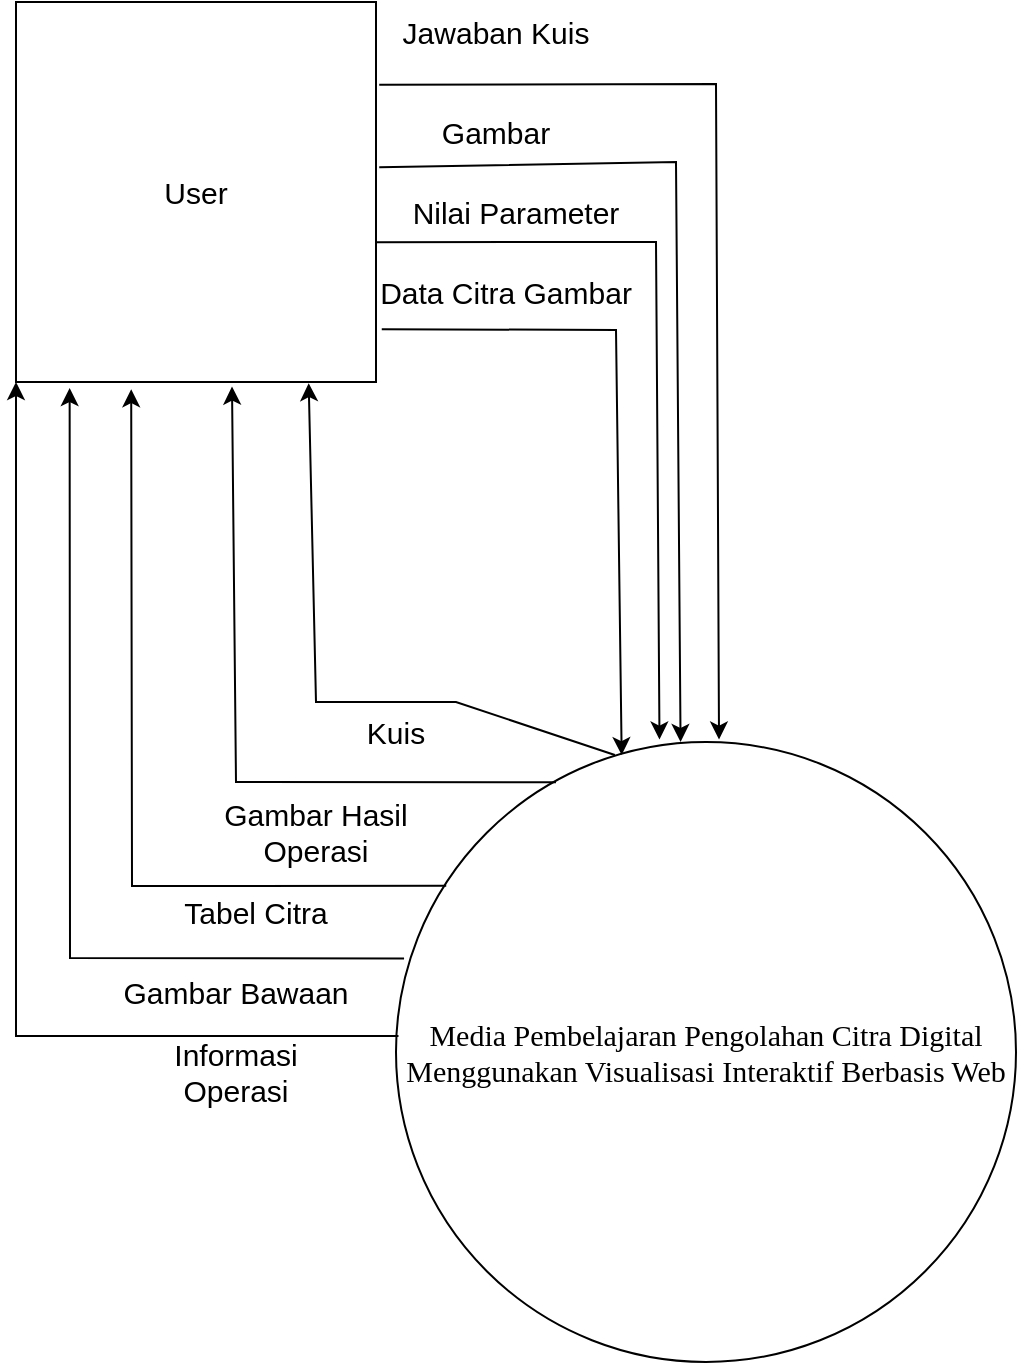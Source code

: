 <mxfile version="24.7.14">
  <diagram name="Page-1" id="KI4ld7LmEkV1bPh1zsLP">
    <mxGraphModel dx="1302" dy="725" grid="1" gridSize="10" guides="1" tooltips="1" connect="1" arrows="1" fold="1" page="1" pageScale="1" pageWidth="850" pageHeight="1100" math="0" shadow="0">
      <root>
        <mxCell id="0" />
        <mxCell id="1" parent="0" />
        <mxCell id="lghi4wq8eS88bpXC95zE-7" value="&lt;font style=&quot;font-size: 15px;&quot; face=&quot;Times New Roman&quot;&gt;Media Pembelajaran Pengolahan Citra Digital Menggunakan Visualisasi Interaktif Berbasis Web&lt;/font&gt;" style="ellipse;whiteSpace=wrap;html=1;aspect=fixed;" parent="1" vertex="1">
          <mxGeometry x="270" y="490" width="310" height="310" as="geometry" />
        </mxCell>
        <mxCell id="lghi4wq8eS88bpXC95zE-9" value="&lt;font style=&quot;font-size: 15px;&quot;&gt;User&lt;/font&gt;" style="rounded=0;whiteSpace=wrap;html=1;" parent="1" vertex="1">
          <mxGeometry x="80" y="120" width="180" height="190" as="geometry" />
        </mxCell>
        <mxCell id="lghi4wq8eS88bpXC95zE-18" value="" style="endArrow=classic;html=1;rounded=0;exitX=1.016;exitY=0.861;exitDx=0;exitDy=0;entryX=0.364;entryY=0.021;entryDx=0;entryDy=0;entryPerimeter=0;exitPerimeter=0;" parent="1" source="lghi4wq8eS88bpXC95zE-9" target="lghi4wq8eS88bpXC95zE-7" edge="1">
          <mxGeometry width="50" height="50" relative="1" as="geometry">
            <mxPoint x="360" y="187" as="sourcePoint" />
            <mxPoint x="440" y="480" as="targetPoint" />
            <Array as="points">
              <mxPoint x="380" y="284" />
            </Array>
          </mxGeometry>
        </mxCell>
        <mxCell id="lghi4wq8eS88bpXC95zE-25" value="" style="endArrow=classic;html=1;rounded=0;exitX=0.004;exitY=0.474;exitDx=0;exitDy=0;exitPerimeter=0;entryX=0;entryY=1;entryDx=0;entryDy=0;" parent="1" source="lghi4wq8eS88bpXC95zE-7" edge="1" target="lghi4wq8eS88bpXC95zE-9">
          <mxGeometry width="50" height="50" relative="1" as="geometry">
            <mxPoint x="210" y="270" as="sourcePoint" />
            <mxPoint x="120" y="350" as="targetPoint" />
            <Array as="points">
              <mxPoint x="80" y="637" />
            </Array>
          </mxGeometry>
        </mxCell>
        <mxCell id="lghi4wq8eS88bpXC95zE-26" value="&lt;span style=&quot;font-size: 15px;&quot;&gt;Informasi Operasi&lt;/span&gt;" style="text;html=1;align=center;verticalAlign=middle;whiteSpace=wrap;rounded=0;rotation=0;" parent="1" vertex="1">
          <mxGeometry x="130" y="640" width="120" height="30" as="geometry" />
        </mxCell>
        <mxCell id="YNYmFADTc_teo_zQkmza-1" value="" style="endArrow=classic;html=1;rounded=0;exitX=0.013;exitY=0.349;exitDx=0;exitDy=0;exitPerimeter=0;entryX=0.149;entryY=1.016;entryDx=0;entryDy=0;entryPerimeter=0;" edge="1" parent="1" source="lghi4wq8eS88bpXC95zE-7" target="lghi4wq8eS88bpXC95zE-9">
          <mxGeometry width="50" height="50" relative="1" as="geometry">
            <mxPoint x="281" y="647" as="sourcePoint" />
            <mxPoint x="100" y="300" as="targetPoint" />
            <Array as="points">
              <mxPoint x="107" y="598" />
            </Array>
          </mxGeometry>
        </mxCell>
        <mxCell id="YNYmFADTc_teo_zQkmza-3" value="&lt;span style=&quot;font-size: 15px;&quot;&gt;Gambar Bawaan&lt;/span&gt;" style="text;html=1;align=center;verticalAlign=middle;whiteSpace=wrap;rounded=0;rotation=0;" vertex="1" parent="1">
          <mxGeometry x="130" y="600" width="120" height="30" as="geometry" />
        </mxCell>
        <mxCell id="YNYmFADTc_teo_zQkmza-4" value="" style="endArrow=classic;html=1;rounded=0;exitX=0.081;exitY=0.232;exitDx=0;exitDy=0;exitPerimeter=0;entryX=0.32;entryY=1.019;entryDx=0;entryDy=0;entryPerimeter=0;" edge="1" parent="1" source="lghi4wq8eS88bpXC95zE-7" target="lghi4wq8eS88bpXC95zE-9">
          <mxGeometry width="50" height="50" relative="1" as="geometry">
            <mxPoint x="284" y="608" as="sourcePoint" />
            <mxPoint x="117" y="313" as="targetPoint" />
            <Array as="points">
              <mxPoint x="138" y="562" />
            </Array>
          </mxGeometry>
        </mxCell>
        <mxCell id="YNYmFADTc_teo_zQkmza-5" value="&lt;span style=&quot;font-size: 15px;&quot;&gt;Tabel Citra&lt;/span&gt;" style="text;html=1;align=center;verticalAlign=middle;whiteSpace=wrap;rounded=0;rotation=0;" vertex="1" parent="1">
          <mxGeometry x="140" y="560" width="120" height="30" as="geometry" />
        </mxCell>
        <mxCell id="YNYmFADTc_teo_zQkmza-6" value="" style="endArrow=classic;html=1;rounded=0;exitX=0.258;exitY=0.065;exitDx=0;exitDy=0;entryX=0.6;entryY=1.012;entryDx=0;entryDy=0;entryPerimeter=0;exitPerimeter=0;" edge="1" parent="1" source="lghi4wq8eS88bpXC95zE-7" target="lghi4wq8eS88bpXC95zE-9">
          <mxGeometry width="50" height="50" relative="1" as="geometry">
            <mxPoint x="305" y="572" as="sourcePoint" />
            <mxPoint x="148" y="314" as="targetPoint" />
            <Array as="points">
              <mxPoint x="190" y="510" />
            </Array>
          </mxGeometry>
        </mxCell>
        <mxCell id="YNYmFADTc_teo_zQkmza-7" value="&lt;span style=&quot;font-size: 15px;&quot;&gt;Gambar Hasil Operasi&lt;/span&gt;" style="text;html=1;align=center;verticalAlign=middle;whiteSpace=wrap;rounded=0;rotation=0;" vertex="1" parent="1">
          <mxGeometry x="170" y="520" width="120" height="30" as="geometry" />
        </mxCell>
        <mxCell id="YNYmFADTc_teo_zQkmza-8" value="" style="endArrow=classic;html=1;rounded=0;entryX=0.813;entryY=1.003;entryDx=0;entryDy=0;entryPerimeter=0;exitX=0.353;exitY=0.021;exitDx=0;exitDy=0;exitPerimeter=0;" edge="1" parent="1" source="lghi4wq8eS88bpXC95zE-7" target="lghi4wq8eS88bpXC95zE-9">
          <mxGeometry width="50" height="50" relative="1" as="geometry">
            <mxPoint x="370" y="430" as="sourcePoint" />
            <mxPoint x="198" y="322" as="targetPoint" />
            <Array as="points">
              <mxPoint x="300" y="470" />
              <mxPoint x="230" y="470" />
            </Array>
          </mxGeometry>
        </mxCell>
        <mxCell id="YNYmFADTc_teo_zQkmza-9" value="&lt;span style=&quot;font-size: 15px;&quot;&gt;Kuis&lt;/span&gt;" style="text;html=1;align=center;verticalAlign=middle;whiteSpace=wrap;rounded=0;rotation=0;" vertex="1" parent="1">
          <mxGeometry x="210" y="470" width="120" height="30" as="geometry" />
        </mxCell>
        <mxCell id="YNYmFADTc_teo_zQkmza-10" value="&lt;span style=&quot;font-size: 15px;&quot;&gt;Data Citra Gambar&lt;/span&gt;" style="text;html=1;align=center;verticalAlign=middle;whiteSpace=wrap;rounded=0;rotation=0;" vertex="1" parent="1">
          <mxGeometry x="260" y="250" width="130" height="30" as="geometry" />
        </mxCell>
        <mxCell id="YNYmFADTc_teo_zQkmza-11" value="" style="endArrow=classic;html=1;rounded=0;exitX=1;exitY=0.632;exitDx=0;exitDy=0;entryX=0.425;entryY=-0.004;entryDx=0;entryDy=0;entryPerimeter=0;exitPerimeter=0;" edge="1" parent="1" source="lghi4wq8eS88bpXC95zE-9" target="lghi4wq8eS88bpXC95zE-7">
          <mxGeometry width="50" height="50" relative="1" as="geometry">
            <mxPoint x="273" y="294" as="sourcePoint" />
            <mxPoint x="393" y="507" as="targetPoint" />
            <Array as="points">
              <mxPoint x="400" y="240" />
            </Array>
          </mxGeometry>
        </mxCell>
        <mxCell id="YNYmFADTc_teo_zQkmza-12" value="&lt;span style=&quot;font-size: 15px;&quot;&gt;Nilai Parameter&lt;/span&gt;" style="text;html=1;align=center;verticalAlign=middle;whiteSpace=wrap;rounded=0;rotation=0;" vertex="1" parent="1">
          <mxGeometry x="270" y="210" width="120" height="30" as="geometry" />
        </mxCell>
        <mxCell id="YNYmFADTc_teo_zQkmza-13" value="" style="endArrow=classic;html=1;rounded=0;exitX=1.009;exitY=0.435;exitDx=0;exitDy=0;entryX=0.459;entryY=0;entryDx=0;entryDy=0;entryPerimeter=0;exitPerimeter=0;" edge="1" parent="1" source="lghi4wq8eS88bpXC95zE-9" target="lghi4wq8eS88bpXC95zE-7">
          <mxGeometry width="50" height="50" relative="1" as="geometry">
            <mxPoint x="270" y="250" as="sourcePoint" />
            <mxPoint x="412" y="499" as="targetPoint" />
            <Array as="points">
              <mxPoint x="410" y="200" />
            </Array>
          </mxGeometry>
        </mxCell>
        <mxCell id="YNYmFADTc_teo_zQkmza-14" value="&lt;span style=&quot;font-size: 15px;&quot;&gt;Gambar&lt;/span&gt;" style="text;html=1;align=center;verticalAlign=middle;whiteSpace=wrap;rounded=0;rotation=0;" vertex="1" parent="1">
          <mxGeometry x="270" y="170" width="100" height="30" as="geometry" />
        </mxCell>
        <mxCell id="YNYmFADTc_teo_zQkmza-15" value="" style="endArrow=classic;html=1;rounded=0;exitX=1.009;exitY=0.218;exitDx=0;exitDy=0;entryX=0.521;entryY=-0.004;entryDx=0;entryDy=0;entryPerimeter=0;exitPerimeter=0;" edge="1" parent="1" source="lghi4wq8eS88bpXC95zE-9" target="lghi4wq8eS88bpXC95zE-7">
          <mxGeometry width="50" height="50" relative="1" as="geometry">
            <mxPoint x="272" y="213" as="sourcePoint" />
            <mxPoint x="422" y="500" as="targetPoint" />
            <Array as="points">
              <mxPoint x="430" y="161" />
            </Array>
          </mxGeometry>
        </mxCell>
        <mxCell id="YNYmFADTc_teo_zQkmza-16" value="&lt;span style=&quot;font-size: 15px;&quot;&gt;Jawaban Kuis&lt;/span&gt;" style="text;html=1;align=center;verticalAlign=middle;whiteSpace=wrap;rounded=0;rotation=0;" vertex="1" parent="1">
          <mxGeometry x="270" y="120" width="100" height="30" as="geometry" />
        </mxCell>
      </root>
    </mxGraphModel>
  </diagram>
</mxfile>

